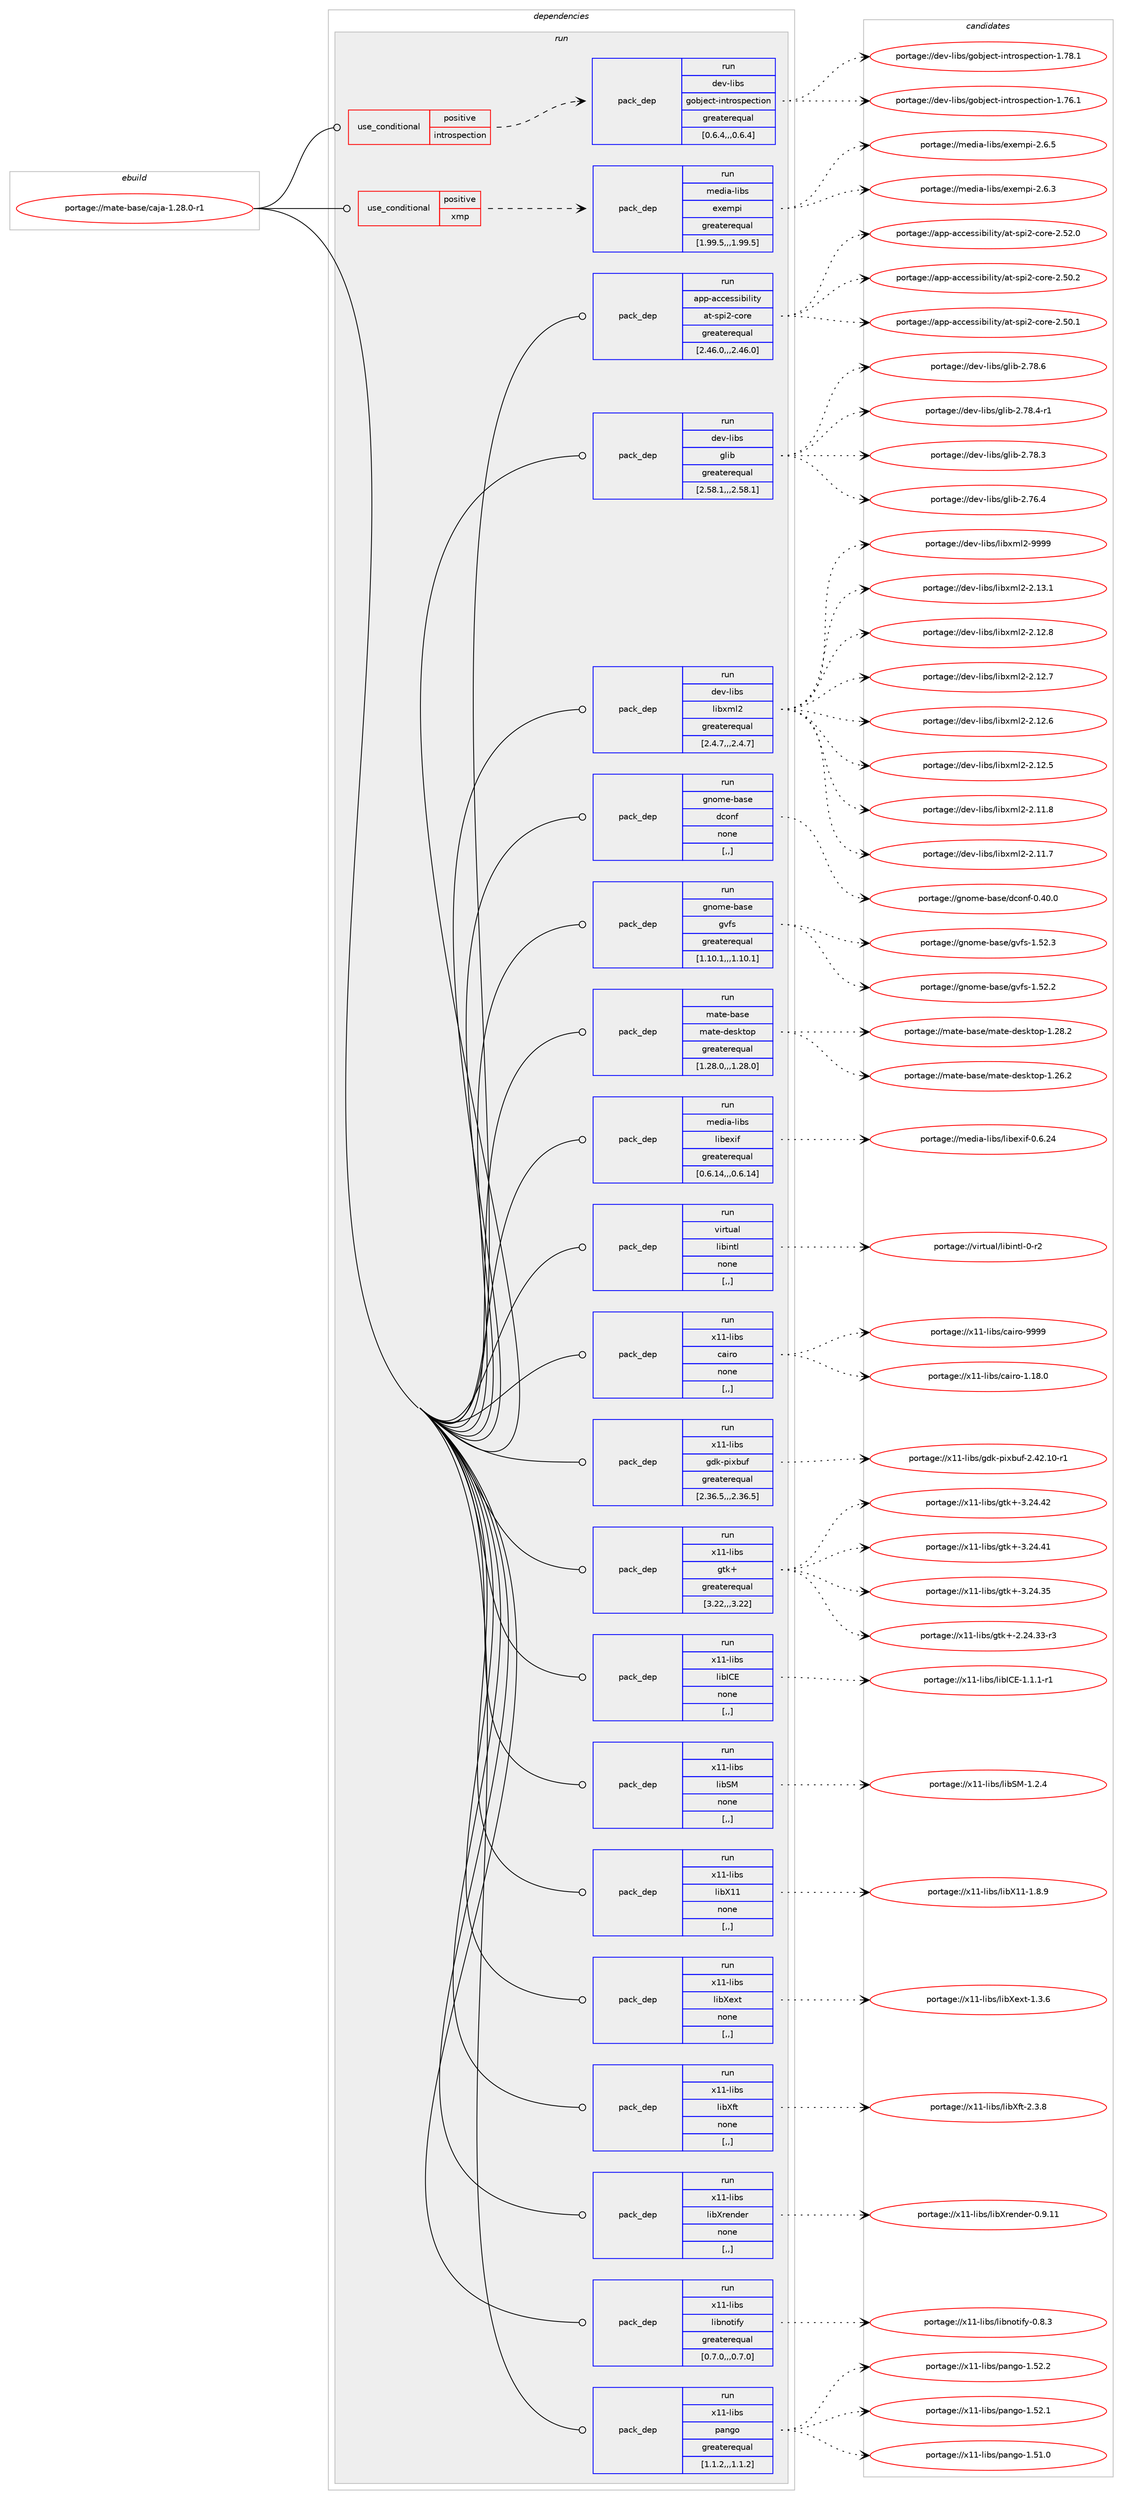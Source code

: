 digraph prolog {

# *************
# Graph options
# *************

newrank=true;
concentrate=true;
compound=true;
graph [rankdir=LR,fontname=Helvetica,fontsize=10,ranksep=1.5];#, ranksep=2.5, nodesep=0.2];
edge  [arrowhead=vee];
node  [fontname=Helvetica,fontsize=10];

# **********
# The ebuild
# **********

subgraph cluster_leftcol {
color=gray;
label=<<i>ebuild</i>>;
id [label="portage://mate-base/caja-1.28.0-r1", color=red, width=4, href="../mate-base/caja-1.28.0-r1.svg"];
}

# ****************
# The dependencies
# ****************

subgraph cluster_midcol {
color=gray;
label=<<i>dependencies</i>>;
subgraph cluster_compile {
fillcolor="#eeeeee";
style=filled;
label=<<i>compile</i>>;
}
subgraph cluster_compileandrun {
fillcolor="#eeeeee";
style=filled;
label=<<i>compile and run</i>>;
}
subgraph cluster_run {
fillcolor="#eeeeee";
style=filled;
label=<<i>run</i>>;
subgraph cond71192 {
dependency282529 [label=<<TABLE BORDER="0" CELLBORDER="1" CELLSPACING="0" CELLPADDING="4"><TR><TD ROWSPAN="3" CELLPADDING="10">use_conditional</TD></TR><TR><TD>positive</TD></TR><TR><TD>introspection</TD></TR></TABLE>>, shape=none, color=red];
subgraph pack209014 {
dependency282530 [label=<<TABLE BORDER="0" CELLBORDER="1" CELLSPACING="0" CELLPADDING="4" WIDTH="220"><TR><TD ROWSPAN="6" CELLPADDING="30">pack_dep</TD></TR><TR><TD WIDTH="110">run</TD></TR><TR><TD>dev-libs</TD></TR><TR><TD>gobject-introspection</TD></TR><TR><TD>greaterequal</TD></TR><TR><TD>[0.6.4,,,0.6.4]</TD></TR></TABLE>>, shape=none, color=blue];
}
dependency282529:e -> dependency282530:w [weight=20,style="dashed",arrowhead="vee"];
}
id:e -> dependency282529:w [weight=20,style="solid",arrowhead="odot"];
subgraph cond71193 {
dependency282531 [label=<<TABLE BORDER="0" CELLBORDER="1" CELLSPACING="0" CELLPADDING="4"><TR><TD ROWSPAN="3" CELLPADDING="10">use_conditional</TD></TR><TR><TD>positive</TD></TR><TR><TD>xmp</TD></TR></TABLE>>, shape=none, color=red];
subgraph pack209015 {
dependency282532 [label=<<TABLE BORDER="0" CELLBORDER="1" CELLSPACING="0" CELLPADDING="4" WIDTH="220"><TR><TD ROWSPAN="6" CELLPADDING="30">pack_dep</TD></TR><TR><TD WIDTH="110">run</TD></TR><TR><TD>media-libs</TD></TR><TR><TD>exempi</TD></TR><TR><TD>greaterequal</TD></TR><TR><TD>[1.99.5,,,1.99.5]</TD></TR></TABLE>>, shape=none, color=blue];
}
dependency282531:e -> dependency282532:w [weight=20,style="dashed",arrowhead="vee"];
}
id:e -> dependency282531:w [weight=20,style="solid",arrowhead="odot"];
subgraph pack209016 {
dependency282533 [label=<<TABLE BORDER="0" CELLBORDER="1" CELLSPACING="0" CELLPADDING="4" WIDTH="220"><TR><TD ROWSPAN="6" CELLPADDING="30">pack_dep</TD></TR><TR><TD WIDTH="110">run</TD></TR><TR><TD>app-accessibility</TD></TR><TR><TD>at-spi2-core</TD></TR><TR><TD>greaterequal</TD></TR><TR><TD>[2.46.0,,,2.46.0]</TD></TR></TABLE>>, shape=none, color=blue];
}
id:e -> dependency282533:w [weight=20,style="solid",arrowhead="odot"];
subgraph pack209017 {
dependency282534 [label=<<TABLE BORDER="0" CELLBORDER="1" CELLSPACING="0" CELLPADDING="4" WIDTH="220"><TR><TD ROWSPAN="6" CELLPADDING="30">pack_dep</TD></TR><TR><TD WIDTH="110">run</TD></TR><TR><TD>dev-libs</TD></TR><TR><TD>glib</TD></TR><TR><TD>greaterequal</TD></TR><TR><TD>[2.58.1,,,2.58.1]</TD></TR></TABLE>>, shape=none, color=blue];
}
id:e -> dependency282534:w [weight=20,style="solid",arrowhead="odot"];
subgraph pack209018 {
dependency282535 [label=<<TABLE BORDER="0" CELLBORDER="1" CELLSPACING="0" CELLPADDING="4" WIDTH="220"><TR><TD ROWSPAN="6" CELLPADDING="30">pack_dep</TD></TR><TR><TD WIDTH="110">run</TD></TR><TR><TD>dev-libs</TD></TR><TR><TD>libxml2</TD></TR><TR><TD>greaterequal</TD></TR><TR><TD>[2.4.7,,,2.4.7]</TD></TR></TABLE>>, shape=none, color=blue];
}
id:e -> dependency282535:w [weight=20,style="solid",arrowhead="odot"];
subgraph pack209019 {
dependency282536 [label=<<TABLE BORDER="0" CELLBORDER="1" CELLSPACING="0" CELLPADDING="4" WIDTH="220"><TR><TD ROWSPAN="6" CELLPADDING="30">pack_dep</TD></TR><TR><TD WIDTH="110">run</TD></TR><TR><TD>gnome-base</TD></TR><TR><TD>dconf</TD></TR><TR><TD>none</TD></TR><TR><TD>[,,]</TD></TR></TABLE>>, shape=none, color=blue];
}
id:e -> dependency282536:w [weight=20,style="solid",arrowhead="odot"];
subgraph pack209020 {
dependency282537 [label=<<TABLE BORDER="0" CELLBORDER="1" CELLSPACING="0" CELLPADDING="4" WIDTH="220"><TR><TD ROWSPAN="6" CELLPADDING="30">pack_dep</TD></TR><TR><TD WIDTH="110">run</TD></TR><TR><TD>gnome-base</TD></TR><TR><TD>gvfs</TD></TR><TR><TD>greaterequal</TD></TR><TR><TD>[1.10.1,,,1.10.1]</TD></TR></TABLE>>, shape=none, color=blue];
}
id:e -> dependency282537:w [weight=20,style="solid",arrowhead="odot"];
subgraph pack209021 {
dependency282538 [label=<<TABLE BORDER="0" CELLBORDER="1" CELLSPACING="0" CELLPADDING="4" WIDTH="220"><TR><TD ROWSPAN="6" CELLPADDING="30">pack_dep</TD></TR><TR><TD WIDTH="110">run</TD></TR><TR><TD>mate-base</TD></TR><TR><TD>mate-desktop</TD></TR><TR><TD>greaterequal</TD></TR><TR><TD>[1.28.0,,,1.28.0]</TD></TR></TABLE>>, shape=none, color=blue];
}
id:e -> dependency282538:w [weight=20,style="solid",arrowhead="odot"];
subgraph pack209022 {
dependency282539 [label=<<TABLE BORDER="0" CELLBORDER="1" CELLSPACING="0" CELLPADDING="4" WIDTH="220"><TR><TD ROWSPAN="6" CELLPADDING="30">pack_dep</TD></TR><TR><TD WIDTH="110">run</TD></TR><TR><TD>media-libs</TD></TR><TR><TD>libexif</TD></TR><TR><TD>greaterequal</TD></TR><TR><TD>[0.6.14,,,0.6.14]</TD></TR></TABLE>>, shape=none, color=blue];
}
id:e -> dependency282539:w [weight=20,style="solid",arrowhead="odot"];
subgraph pack209023 {
dependency282540 [label=<<TABLE BORDER="0" CELLBORDER="1" CELLSPACING="0" CELLPADDING="4" WIDTH="220"><TR><TD ROWSPAN="6" CELLPADDING="30">pack_dep</TD></TR><TR><TD WIDTH="110">run</TD></TR><TR><TD>virtual</TD></TR><TR><TD>libintl</TD></TR><TR><TD>none</TD></TR><TR><TD>[,,]</TD></TR></TABLE>>, shape=none, color=blue];
}
id:e -> dependency282540:w [weight=20,style="solid",arrowhead="odot"];
subgraph pack209024 {
dependency282541 [label=<<TABLE BORDER="0" CELLBORDER="1" CELLSPACING="0" CELLPADDING="4" WIDTH="220"><TR><TD ROWSPAN="6" CELLPADDING="30">pack_dep</TD></TR><TR><TD WIDTH="110">run</TD></TR><TR><TD>x11-libs</TD></TR><TR><TD>cairo</TD></TR><TR><TD>none</TD></TR><TR><TD>[,,]</TD></TR></TABLE>>, shape=none, color=blue];
}
id:e -> dependency282541:w [weight=20,style="solid",arrowhead="odot"];
subgraph pack209025 {
dependency282542 [label=<<TABLE BORDER="0" CELLBORDER="1" CELLSPACING="0" CELLPADDING="4" WIDTH="220"><TR><TD ROWSPAN="6" CELLPADDING="30">pack_dep</TD></TR><TR><TD WIDTH="110">run</TD></TR><TR><TD>x11-libs</TD></TR><TR><TD>gdk-pixbuf</TD></TR><TR><TD>greaterequal</TD></TR><TR><TD>[2.36.5,,,2.36.5]</TD></TR></TABLE>>, shape=none, color=blue];
}
id:e -> dependency282542:w [weight=20,style="solid",arrowhead="odot"];
subgraph pack209026 {
dependency282543 [label=<<TABLE BORDER="0" CELLBORDER="1" CELLSPACING="0" CELLPADDING="4" WIDTH="220"><TR><TD ROWSPAN="6" CELLPADDING="30">pack_dep</TD></TR><TR><TD WIDTH="110">run</TD></TR><TR><TD>x11-libs</TD></TR><TR><TD>gtk+</TD></TR><TR><TD>greaterequal</TD></TR><TR><TD>[3.22,,,3.22]</TD></TR></TABLE>>, shape=none, color=blue];
}
id:e -> dependency282543:w [weight=20,style="solid",arrowhead="odot"];
subgraph pack209027 {
dependency282544 [label=<<TABLE BORDER="0" CELLBORDER="1" CELLSPACING="0" CELLPADDING="4" WIDTH="220"><TR><TD ROWSPAN="6" CELLPADDING="30">pack_dep</TD></TR><TR><TD WIDTH="110">run</TD></TR><TR><TD>x11-libs</TD></TR><TR><TD>libICE</TD></TR><TR><TD>none</TD></TR><TR><TD>[,,]</TD></TR></TABLE>>, shape=none, color=blue];
}
id:e -> dependency282544:w [weight=20,style="solid",arrowhead="odot"];
subgraph pack209028 {
dependency282545 [label=<<TABLE BORDER="0" CELLBORDER="1" CELLSPACING="0" CELLPADDING="4" WIDTH="220"><TR><TD ROWSPAN="6" CELLPADDING="30">pack_dep</TD></TR><TR><TD WIDTH="110">run</TD></TR><TR><TD>x11-libs</TD></TR><TR><TD>libSM</TD></TR><TR><TD>none</TD></TR><TR><TD>[,,]</TD></TR></TABLE>>, shape=none, color=blue];
}
id:e -> dependency282545:w [weight=20,style="solid",arrowhead="odot"];
subgraph pack209029 {
dependency282546 [label=<<TABLE BORDER="0" CELLBORDER="1" CELLSPACING="0" CELLPADDING="4" WIDTH="220"><TR><TD ROWSPAN="6" CELLPADDING="30">pack_dep</TD></TR><TR><TD WIDTH="110">run</TD></TR><TR><TD>x11-libs</TD></TR><TR><TD>libX11</TD></TR><TR><TD>none</TD></TR><TR><TD>[,,]</TD></TR></TABLE>>, shape=none, color=blue];
}
id:e -> dependency282546:w [weight=20,style="solid",arrowhead="odot"];
subgraph pack209030 {
dependency282547 [label=<<TABLE BORDER="0" CELLBORDER="1" CELLSPACING="0" CELLPADDING="4" WIDTH="220"><TR><TD ROWSPAN="6" CELLPADDING="30">pack_dep</TD></TR><TR><TD WIDTH="110">run</TD></TR><TR><TD>x11-libs</TD></TR><TR><TD>libXext</TD></TR><TR><TD>none</TD></TR><TR><TD>[,,]</TD></TR></TABLE>>, shape=none, color=blue];
}
id:e -> dependency282547:w [weight=20,style="solid",arrowhead="odot"];
subgraph pack209031 {
dependency282548 [label=<<TABLE BORDER="0" CELLBORDER="1" CELLSPACING="0" CELLPADDING="4" WIDTH="220"><TR><TD ROWSPAN="6" CELLPADDING="30">pack_dep</TD></TR><TR><TD WIDTH="110">run</TD></TR><TR><TD>x11-libs</TD></TR><TR><TD>libXft</TD></TR><TR><TD>none</TD></TR><TR><TD>[,,]</TD></TR></TABLE>>, shape=none, color=blue];
}
id:e -> dependency282548:w [weight=20,style="solid",arrowhead="odot"];
subgraph pack209032 {
dependency282549 [label=<<TABLE BORDER="0" CELLBORDER="1" CELLSPACING="0" CELLPADDING="4" WIDTH="220"><TR><TD ROWSPAN="6" CELLPADDING="30">pack_dep</TD></TR><TR><TD WIDTH="110">run</TD></TR><TR><TD>x11-libs</TD></TR><TR><TD>libXrender</TD></TR><TR><TD>none</TD></TR><TR><TD>[,,]</TD></TR></TABLE>>, shape=none, color=blue];
}
id:e -> dependency282549:w [weight=20,style="solid",arrowhead="odot"];
subgraph pack209033 {
dependency282550 [label=<<TABLE BORDER="0" CELLBORDER="1" CELLSPACING="0" CELLPADDING="4" WIDTH="220"><TR><TD ROWSPAN="6" CELLPADDING="30">pack_dep</TD></TR><TR><TD WIDTH="110">run</TD></TR><TR><TD>x11-libs</TD></TR><TR><TD>libnotify</TD></TR><TR><TD>greaterequal</TD></TR><TR><TD>[0.7.0,,,0.7.0]</TD></TR></TABLE>>, shape=none, color=blue];
}
id:e -> dependency282550:w [weight=20,style="solid",arrowhead="odot"];
subgraph pack209034 {
dependency282551 [label=<<TABLE BORDER="0" CELLBORDER="1" CELLSPACING="0" CELLPADDING="4" WIDTH="220"><TR><TD ROWSPAN="6" CELLPADDING="30">pack_dep</TD></TR><TR><TD WIDTH="110">run</TD></TR><TR><TD>x11-libs</TD></TR><TR><TD>pango</TD></TR><TR><TD>greaterequal</TD></TR><TR><TD>[1.1.2,,,1.1.2]</TD></TR></TABLE>>, shape=none, color=blue];
}
id:e -> dependency282551:w [weight=20,style="solid",arrowhead="odot"];
}
}

# **************
# The candidates
# **************

subgraph cluster_choices {
rank=same;
color=gray;
label=<<i>candidates</i>>;

subgraph choice209014 {
color=black;
nodesep=1;
choice1001011184510810598115471031119810610199116451051101161141111151121019911610511111045494655564649 [label="portage://dev-libs/gobject-introspection-1.78.1", color=red, width=4,href="../dev-libs/gobject-introspection-1.78.1.svg"];
choice1001011184510810598115471031119810610199116451051101161141111151121019911610511111045494655544649 [label="portage://dev-libs/gobject-introspection-1.76.1", color=red, width=4,href="../dev-libs/gobject-introspection-1.76.1.svg"];
dependency282530:e -> choice1001011184510810598115471031119810610199116451051101161141111151121019911610511111045494655564649:w [style=dotted,weight="100"];
dependency282530:e -> choice1001011184510810598115471031119810610199116451051101161141111151121019911610511111045494655544649:w [style=dotted,weight="100"];
}
subgraph choice209015 {
color=black;
nodesep=1;
choice10910110010597451081059811547101120101109112105455046544653 [label="portage://media-libs/exempi-2.6.5", color=red, width=4,href="../media-libs/exempi-2.6.5.svg"];
choice10910110010597451081059811547101120101109112105455046544651 [label="portage://media-libs/exempi-2.6.3", color=red, width=4,href="../media-libs/exempi-2.6.3.svg"];
dependency282532:e -> choice10910110010597451081059811547101120101109112105455046544653:w [style=dotted,weight="100"];
dependency282532:e -> choice10910110010597451081059811547101120101109112105455046544651:w [style=dotted,weight="100"];
}
subgraph choice209016 {
color=black;
nodesep=1;
choice97112112459799991011151151059810510810511612147971164511511210550459911111410145504653504648 [label="portage://app-accessibility/at-spi2-core-2.52.0", color=red, width=4,href="../app-accessibility/at-spi2-core-2.52.0.svg"];
choice97112112459799991011151151059810510810511612147971164511511210550459911111410145504653484650 [label="portage://app-accessibility/at-spi2-core-2.50.2", color=red, width=4,href="../app-accessibility/at-spi2-core-2.50.2.svg"];
choice97112112459799991011151151059810510810511612147971164511511210550459911111410145504653484649 [label="portage://app-accessibility/at-spi2-core-2.50.1", color=red, width=4,href="../app-accessibility/at-spi2-core-2.50.1.svg"];
dependency282533:e -> choice97112112459799991011151151059810510810511612147971164511511210550459911111410145504653504648:w [style=dotted,weight="100"];
dependency282533:e -> choice97112112459799991011151151059810510810511612147971164511511210550459911111410145504653484650:w [style=dotted,weight="100"];
dependency282533:e -> choice97112112459799991011151151059810510810511612147971164511511210550459911111410145504653484649:w [style=dotted,weight="100"];
}
subgraph choice209017 {
color=black;
nodesep=1;
choice1001011184510810598115471031081059845504655564654 [label="portage://dev-libs/glib-2.78.6", color=red, width=4,href="../dev-libs/glib-2.78.6.svg"];
choice10010111845108105981154710310810598455046555646524511449 [label="portage://dev-libs/glib-2.78.4-r1", color=red, width=4,href="../dev-libs/glib-2.78.4-r1.svg"];
choice1001011184510810598115471031081059845504655564651 [label="portage://dev-libs/glib-2.78.3", color=red, width=4,href="../dev-libs/glib-2.78.3.svg"];
choice1001011184510810598115471031081059845504655544652 [label="portage://dev-libs/glib-2.76.4", color=red, width=4,href="../dev-libs/glib-2.76.4.svg"];
dependency282534:e -> choice1001011184510810598115471031081059845504655564654:w [style=dotted,weight="100"];
dependency282534:e -> choice10010111845108105981154710310810598455046555646524511449:w [style=dotted,weight="100"];
dependency282534:e -> choice1001011184510810598115471031081059845504655564651:w [style=dotted,weight="100"];
dependency282534:e -> choice1001011184510810598115471031081059845504655544652:w [style=dotted,weight="100"];
}
subgraph choice209018 {
color=black;
nodesep=1;
choice10010111845108105981154710810598120109108504557575757 [label="portage://dev-libs/libxml2-9999", color=red, width=4,href="../dev-libs/libxml2-9999.svg"];
choice100101118451081059811547108105981201091085045504649514649 [label="portage://dev-libs/libxml2-2.13.1", color=red, width=4,href="../dev-libs/libxml2-2.13.1.svg"];
choice100101118451081059811547108105981201091085045504649504656 [label="portage://dev-libs/libxml2-2.12.8", color=red, width=4,href="../dev-libs/libxml2-2.12.8.svg"];
choice100101118451081059811547108105981201091085045504649504655 [label="portage://dev-libs/libxml2-2.12.7", color=red, width=4,href="../dev-libs/libxml2-2.12.7.svg"];
choice100101118451081059811547108105981201091085045504649504654 [label="portage://dev-libs/libxml2-2.12.6", color=red, width=4,href="../dev-libs/libxml2-2.12.6.svg"];
choice100101118451081059811547108105981201091085045504649504653 [label="portage://dev-libs/libxml2-2.12.5", color=red, width=4,href="../dev-libs/libxml2-2.12.5.svg"];
choice100101118451081059811547108105981201091085045504649494656 [label="portage://dev-libs/libxml2-2.11.8", color=red, width=4,href="../dev-libs/libxml2-2.11.8.svg"];
choice100101118451081059811547108105981201091085045504649494655 [label="portage://dev-libs/libxml2-2.11.7", color=red, width=4,href="../dev-libs/libxml2-2.11.7.svg"];
dependency282535:e -> choice10010111845108105981154710810598120109108504557575757:w [style=dotted,weight="100"];
dependency282535:e -> choice100101118451081059811547108105981201091085045504649514649:w [style=dotted,weight="100"];
dependency282535:e -> choice100101118451081059811547108105981201091085045504649504656:w [style=dotted,weight="100"];
dependency282535:e -> choice100101118451081059811547108105981201091085045504649504655:w [style=dotted,weight="100"];
dependency282535:e -> choice100101118451081059811547108105981201091085045504649504654:w [style=dotted,weight="100"];
dependency282535:e -> choice100101118451081059811547108105981201091085045504649504653:w [style=dotted,weight="100"];
dependency282535:e -> choice100101118451081059811547108105981201091085045504649494656:w [style=dotted,weight="100"];
dependency282535:e -> choice100101118451081059811547108105981201091085045504649494655:w [style=dotted,weight="100"];
}
subgraph choice209019 {
color=black;
nodesep=1;
choice103110111109101459897115101471009911111010245484652484648 [label="portage://gnome-base/dconf-0.40.0", color=red, width=4,href="../gnome-base/dconf-0.40.0.svg"];
dependency282536:e -> choice103110111109101459897115101471009911111010245484652484648:w [style=dotted,weight="100"];
}
subgraph choice209020 {
color=black;
nodesep=1;
choice1031101111091014598971151014710311810211545494653504651 [label="portage://gnome-base/gvfs-1.52.3", color=red, width=4,href="../gnome-base/gvfs-1.52.3.svg"];
choice1031101111091014598971151014710311810211545494653504650 [label="portage://gnome-base/gvfs-1.52.2", color=red, width=4,href="../gnome-base/gvfs-1.52.2.svg"];
dependency282537:e -> choice1031101111091014598971151014710311810211545494653504651:w [style=dotted,weight="100"];
dependency282537:e -> choice1031101111091014598971151014710311810211545494653504650:w [style=dotted,weight="100"];
}
subgraph choice209021 {
color=black;
nodesep=1;
choice1099711610145989711510147109971161014510010111510711611111245494650564650 [label="portage://mate-base/mate-desktop-1.28.2", color=red, width=4,href="../mate-base/mate-desktop-1.28.2.svg"];
choice1099711610145989711510147109971161014510010111510711611111245494650544650 [label="portage://mate-base/mate-desktop-1.26.2", color=red, width=4,href="../mate-base/mate-desktop-1.26.2.svg"];
dependency282538:e -> choice1099711610145989711510147109971161014510010111510711611111245494650564650:w [style=dotted,weight="100"];
dependency282538:e -> choice1099711610145989711510147109971161014510010111510711611111245494650544650:w [style=dotted,weight="100"];
}
subgraph choice209022 {
color=black;
nodesep=1;
choice109101100105974510810598115471081059810112010510245484654465052 [label="portage://media-libs/libexif-0.6.24", color=red, width=4,href="../media-libs/libexif-0.6.24.svg"];
dependency282539:e -> choice109101100105974510810598115471081059810112010510245484654465052:w [style=dotted,weight="100"];
}
subgraph choice209023 {
color=black;
nodesep=1;
choice11810511411611797108471081059810511011610845484511450 [label="portage://virtual/libintl-0-r2", color=red, width=4,href="../virtual/libintl-0-r2.svg"];
dependency282540:e -> choice11810511411611797108471081059810511011610845484511450:w [style=dotted,weight="100"];
}
subgraph choice209024 {
color=black;
nodesep=1;
choice120494945108105981154799971051141114557575757 [label="portage://x11-libs/cairo-9999", color=red, width=4,href="../x11-libs/cairo-9999.svg"];
choice1204949451081059811547999710511411145494649564648 [label="portage://x11-libs/cairo-1.18.0", color=red, width=4,href="../x11-libs/cairo-1.18.0.svg"];
dependency282541:e -> choice120494945108105981154799971051141114557575757:w [style=dotted,weight="100"];
dependency282541:e -> choice1204949451081059811547999710511411145494649564648:w [style=dotted,weight="100"];
}
subgraph choice209025 {
color=black;
nodesep=1;
choice1204949451081059811547103100107451121051209811710245504652504649484511449 [label="portage://x11-libs/gdk-pixbuf-2.42.10-r1", color=red, width=4,href="../x11-libs/gdk-pixbuf-2.42.10-r1.svg"];
dependency282542:e -> choice1204949451081059811547103100107451121051209811710245504652504649484511449:w [style=dotted,weight="100"];
}
subgraph choice209026 {
color=black;
nodesep=1;
choice1204949451081059811547103116107434551465052465250 [label="portage://x11-libs/gtk+-3.24.42", color=red, width=4,href="../x11-libs/gtk+-3.24.42.svg"];
choice1204949451081059811547103116107434551465052465249 [label="portage://x11-libs/gtk+-3.24.41", color=red, width=4,href="../x11-libs/gtk+-3.24.41.svg"];
choice1204949451081059811547103116107434551465052465153 [label="portage://x11-libs/gtk+-3.24.35", color=red, width=4,href="../x11-libs/gtk+-3.24.35.svg"];
choice12049494510810598115471031161074345504650524651514511451 [label="portage://x11-libs/gtk+-2.24.33-r3", color=red, width=4,href="../x11-libs/gtk+-2.24.33-r3.svg"];
dependency282543:e -> choice1204949451081059811547103116107434551465052465250:w [style=dotted,weight="100"];
dependency282543:e -> choice1204949451081059811547103116107434551465052465249:w [style=dotted,weight="100"];
dependency282543:e -> choice1204949451081059811547103116107434551465052465153:w [style=dotted,weight="100"];
dependency282543:e -> choice12049494510810598115471031161074345504650524651514511451:w [style=dotted,weight="100"];
}
subgraph choice209027 {
color=black;
nodesep=1;
choice1204949451081059811547108105987367694549464946494511449 [label="portage://x11-libs/libICE-1.1.1-r1", color=red, width=4,href="../x11-libs/libICE-1.1.1-r1.svg"];
dependency282544:e -> choice1204949451081059811547108105987367694549464946494511449:w [style=dotted,weight="100"];
}
subgraph choice209028 {
color=black;
nodesep=1;
choice1204949451081059811547108105988377454946504652 [label="portage://x11-libs/libSM-1.2.4", color=red, width=4,href="../x11-libs/libSM-1.2.4.svg"];
dependency282545:e -> choice1204949451081059811547108105988377454946504652:w [style=dotted,weight="100"];
}
subgraph choice209029 {
color=black;
nodesep=1;
choice120494945108105981154710810598884949454946564657 [label="portage://x11-libs/libX11-1.8.9", color=red, width=4,href="../x11-libs/libX11-1.8.9.svg"];
dependency282546:e -> choice120494945108105981154710810598884949454946564657:w [style=dotted,weight="100"];
}
subgraph choice209030 {
color=black;
nodesep=1;
choice12049494510810598115471081059888101120116454946514654 [label="portage://x11-libs/libXext-1.3.6", color=red, width=4,href="../x11-libs/libXext-1.3.6.svg"];
dependency282547:e -> choice12049494510810598115471081059888101120116454946514654:w [style=dotted,weight="100"];
}
subgraph choice209031 {
color=black;
nodesep=1;
choice12049494510810598115471081059888102116455046514656 [label="portage://x11-libs/libXft-2.3.8", color=red, width=4,href="../x11-libs/libXft-2.3.8.svg"];
dependency282548:e -> choice12049494510810598115471081059888102116455046514656:w [style=dotted,weight="100"];
}
subgraph choice209032 {
color=black;
nodesep=1;
choice1204949451081059811547108105988811410111010010111445484657464949 [label="portage://x11-libs/libXrender-0.9.11", color=red, width=4,href="../x11-libs/libXrender-0.9.11.svg"];
dependency282549:e -> choice1204949451081059811547108105988811410111010010111445484657464949:w [style=dotted,weight="100"];
}
subgraph choice209033 {
color=black;
nodesep=1;
choice120494945108105981154710810598110111116105102121454846564651 [label="portage://x11-libs/libnotify-0.8.3", color=red, width=4,href="../x11-libs/libnotify-0.8.3.svg"];
dependency282550:e -> choice120494945108105981154710810598110111116105102121454846564651:w [style=dotted,weight="100"];
}
subgraph choice209034 {
color=black;
nodesep=1;
choice12049494510810598115471129711010311145494653504650 [label="portage://x11-libs/pango-1.52.2", color=red, width=4,href="../x11-libs/pango-1.52.2.svg"];
choice12049494510810598115471129711010311145494653504649 [label="portage://x11-libs/pango-1.52.1", color=red, width=4,href="../x11-libs/pango-1.52.1.svg"];
choice12049494510810598115471129711010311145494653494648 [label="portage://x11-libs/pango-1.51.0", color=red, width=4,href="../x11-libs/pango-1.51.0.svg"];
dependency282551:e -> choice12049494510810598115471129711010311145494653504650:w [style=dotted,weight="100"];
dependency282551:e -> choice12049494510810598115471129711010311145494653504649:w [style=dotted,weight="100"];
dependency282551:e -> choice12049494510810598115471129711010311145494653494648:w [style=dotted,weight="100"];
}
}

}
